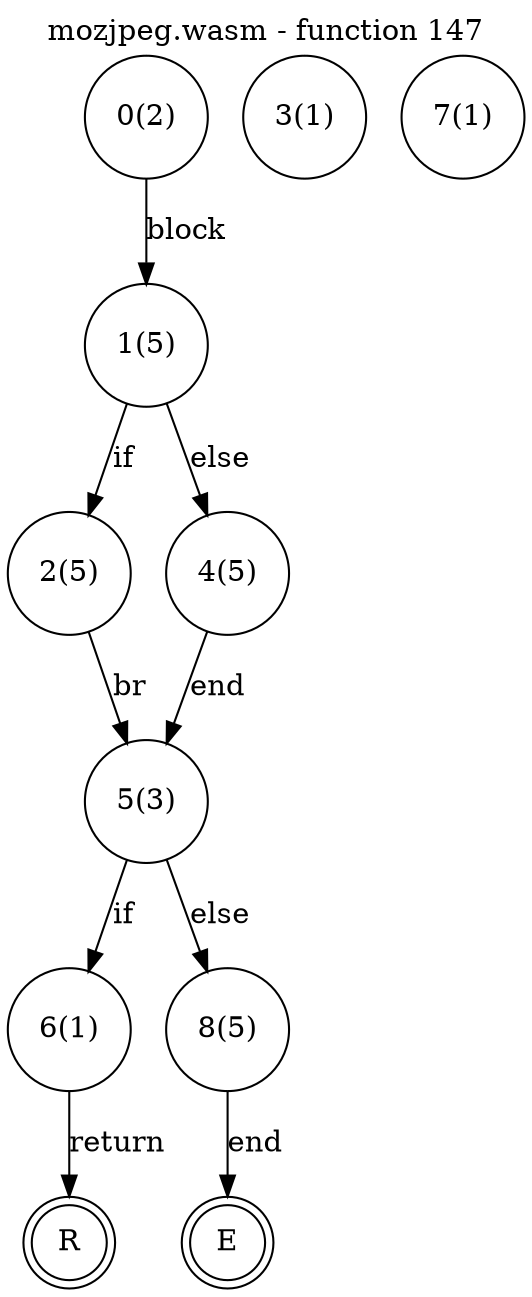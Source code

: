 digraph finite_state_machine {
    label = "mozjpeg.wasm - function 147"
    labelloc =  t
    labelfontsize = 16
    labelfontcolor = black
    labelfontname = "Helvetica"
    node [shape = doublecircle]; E R ;
node [shape=circle, fontcolor=black, style="", label="0(2)"]0
node [shape=circle, fontcolor=black, style="", label="1(5)"]1
node [shape=circle, fontcolor=black, style="", label="2(5)"]2
node [shape=circle, fontcolor=black, style="", label="3(1)"]3
node [shape=circle, fontcolor=black, style="", label="4(5)"]4
node [shape=circle, fontcolor=black, style="", label="5(3)"]5
node [shape=circle, fontcolor=black, style="", label="6(1)"]6
node [shape=circle, fontcolor=black, style="", label="7(1)"]7
node [shape=circle, fontcolor=black, style="", label="8(5)"]8
node [shape=circle, fontcolor=black, style="", label="E"]E
node [shape=circle, fontcolor=black, style="", label="R"]R
    0 -> 1[label="block"];
    1 -> 2[label="if"];
    1 -> 4[label="else"];
    2 -> 5[label="br"];
    4 -> 5[label="end"];
    5 -> 6[label="if"];
    5 -> 8[label="else"];
    6 -> R[label="return"];
    8 -> E[label="end"];
}
